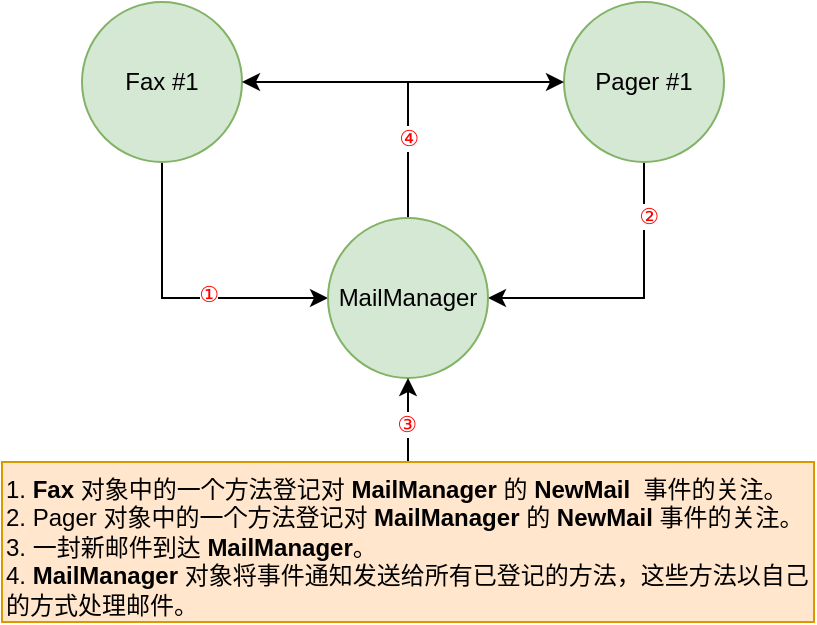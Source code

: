 <mxfile version="13.9.9" type="device"><diagram id="SKjoBcs3cggXDuOQeKem" name="第 1 页"><mxGraphModel dx="1106" dy="972" grid="1" gridSize="10" guides="1" tooltips="1" connect="1" arrows="1" fold="1" page="1" pageScale="1" pageWidth="827" pageHeight="1169" math="0" shadow="0"><root><mxCell id="0"/><mxCell id="1" parent="0"/><mxCell id="QI6EAnz-c8gaQCfCkCX7-7" style="edgeStyle=orthogonalEdgeStyle;rounded=0;orthogonalLoop=1;jettySize=auto;html=1;entryX=0;entryY=0.5;entryDx=0;entryDy=0;" edge="1" parent="1" source="QI6EAnz-c8gaQCfCkCX7-1" target="QI6EAnz-c8gaQCfCkCX7-3"><mxGeometry relative="1" as="geometry"><Array as="points"><mxPoint x="300" y="258"/></Array></mxGeometry></mxCell><mxCell id="QI6EAnz-c8gaQCfCkCX7-14" value="①" style="edgeLabel;html=1;align=center;verticalAlign=middle;resizable=0;points=[];fontColor=#FF0000;" vertex="1" connectable="0" parent="QI6EAnz-c8gaQCfCkCX7-7"><mxGeometry x="0.205" y="2" relative="1" as="geometry"><mxPoint as="offset"/></mxGeometry></mxCell><mxCell id="QI6EAnz-c8gaQCfCkCX7-1" value="Fax #1" style="ellipse;whiteSpace=wrap;html=1;aspect=fixed;fillColor=#d5e8d4;strokeColor=#82b366;" vertex="1" parent="1"><mxGeometry x="260" y="110" width="80" height="80" as="geometry"/></mxCell><mxCell id="QI6EAnz-c8gaQCfCkCX7-8" style="edgeStyle=orthogonalEdgeStyle;rounded=0;orthogonalLoop=1;jettySize=auto;html=1;entryX=1;entryY=0.5;entryDx=0;entryDy=0;" edge="1" parent="1" source="QI6EAnz-c8gaQCfCkCX7-2" target="QI6EAnz-c8gaQCfCkCX7-3"><mxGeometry relative="1" as="geometry"><Array as="points"><mxPoint x="541" y="258"/></Array></mxGeometry></mxCell><mxCell id="QI6EAnz-c8gaQCfCkCX7-17" value="②" style="edgeLabel;html=1;align=center;verticalAlign=middle;resizable=0;points=[];fontColor=#FF0000;" vertex="1" connectable="0" parent="QI6EAnz-c8gaQCfCkCX7-8"><mxGeometry x="-0.63" y="2" relative="1" as="geometry"><mxPoint as="offset"/></mxGeometry></mxCell><mxCell id="QI6EAnz-c8gaQCfCkCX7-2" value="Pager #1" style="ellipse;whiteSpace=wrap;html=1;aspect=fixed;fillColor=#d5e8d4;strokeColor=#82b366;" vertex="1" parent="1"><mxGeometry x="501" y="110" width="80" height="80" as="geometry"/></mxCell><mxCell id="QI6EAnz-c8gaQCfCkCX7-5" style="edgeStyle=orthogonalEdgeStyle;rounded=0;orthogonalLoop=1;jettySize=auto;html=1;entryX=1;entryY=0.5;entryDx=0;entryDy=0;" edge="1" parent="1" source="QI6EAnz-c8gaQCfCkCX7-3" target="QI6EAnz-c8gaQCfCkCX7-1"><mxGeometry relative="1" as="geometry"><Array as="points"><mxPoint x="423" y="150"/></Array></mxGeometry></mxCell><mxCell id="QI6EAnz-c8gaQCfCkCX7-6" style="edgeStyle=orthogonalEdgeStyle;rounded=0;orthogonalLoop=1;jettySize=auto;html=1;entryX=0;entryY=0.5;entryDx=0;entryDy=0;" edge="1" parent="1" source="QI6EAnz-c8gaQCfCkCX7-3" target="QI6EAnz-c8gaQCfCkCX7-2"><mxGeometry relative="1" as="geometry"><Array as="points"><mxPoint x="423" y="150"/></Array></mxGeometry></mxCell><mxCell id="QI6EAnz-c8gaQCfCkCX7-16" value="④" style="edgeLabel;html=1;align=center;verticalAlign=middle;resizable=0;points=[];fontColor=#FF0000;" vertex="1" connectable="0" parent="QI6EAnz-c8gaQCfCkCX7-6"><mxGeometry x="-0.452" relative="1" as="geometry"><mxPoint as="offset"/></mxGeometry></mxCell><mxCell id="QI6EAnz-c8gaQCfCkCX7-3" value="MailManager" style="ellipse;whiteSpace=wrap;html=1;aspect=fixed;fillColor=#d5e8d4;strokeColor=#82b366;" vertex="1" parent="1"><mxGeometry x="383" y="218" width="80" height="80" as="geometry"/></mxCell><mxCell id="QI6EAnz-c8gaQCfCkCX7-9" style="edgeStyle=orthogonalEdgeStyle;rounded=0;orthogonalLoop=1;jettySize=auto;html=1;entryX=0.5;entryY=1;entryDx=0;entryDy=0;" edge="1" parent="1" source="QI6EAnz-c8gaQCfCkCX7-4" target="QI6EAnz-c8gaQCfCkCX7-3"><mxGeometry relative="1" as="geometry"/></mxCell><mxCell id="QI6EAnz-c8gaQCfCkCX7-15" value="③" style="edgeLabel;html=1;align=center;verticalAlign=middle;resizable=0;points=[];fontColor=#FF0000;" vertex="1" connectable="0" parent="QI6EAnz-c8gaQCfCkCX7-9"><mxGeometry x="-0.095" y="1" relative="1" as="geometry"><mxPoint as="offset"/></mxGeometry></mxCell><mxCell id="QI6EAnz-c8gaQCfCkCX7-4" value="1. &lt;b&gt;Fax &lt;/b&gt;对象中的一个方法登记对 &lt;b&gt;MailManager&lt;/b&gt; 的 &lt;b&gt;NewMail&lt;/b&gt;&amp;nbsp; 事件的关注。&lt;br&gt;2. Pager 对象中的一个方法登记对 &lt;b&gt;MailManager&lt;/b&gt; 的 &lt;b&gt;NewMail&lt;/b&gt; 事件的关注。&lt;br&gt;3. 一封新邮件到达 &lt;b&gt;MailManager&lt;/b&gt;。&lt;br&gt;4. &lt;b&gt;MailManager&lt;/b&gt; 对象将事件通知发送给所有已登记的方法，这些方法以自己的方式处理邮件。" style="rounded=0;whiteSpace=wrap;html=1;align=left;verticalAlign=top;fillColor=#ffe6cc;strokeColor=#d79b00;" vertex="1" parent="1"><mxGeometry x="220" y="340" width="406" height="80" as="geometry"/></mxCell></root></mxGraphModel></diagram></mxfile>